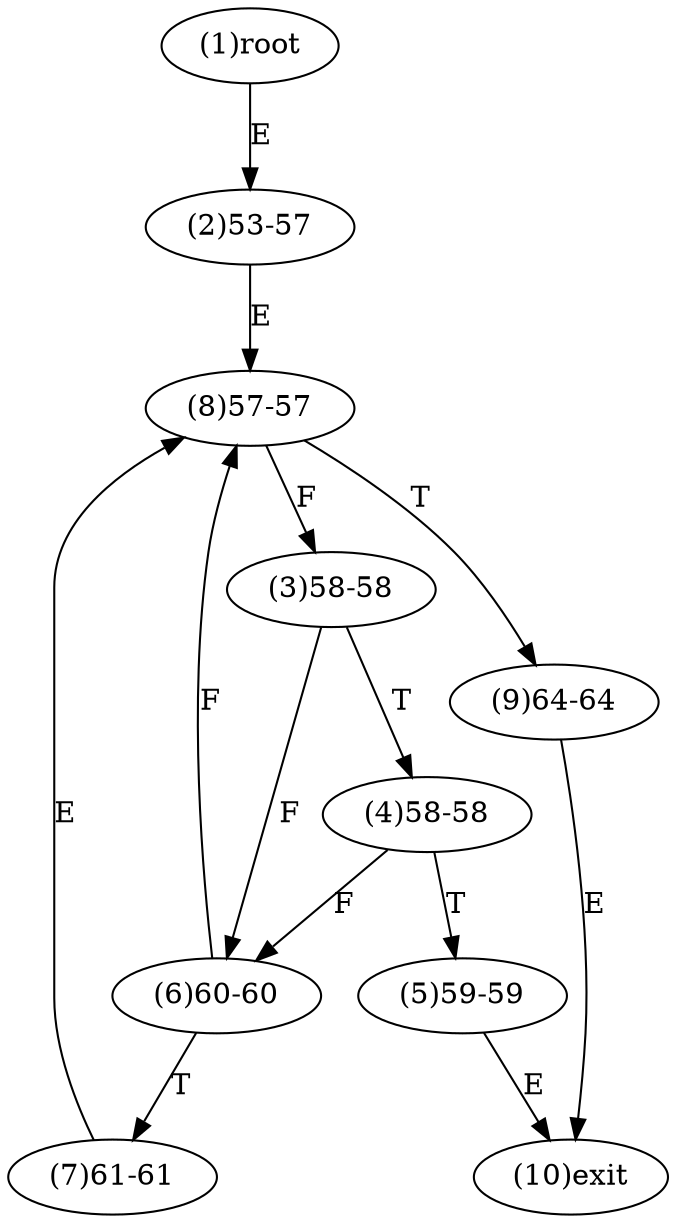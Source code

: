 digraph "" { 
1[ label="(1)root"];
2[ label="(2)53-57"];
3[ label="(3)58-58"];
4[ label="(4)58-58"];
5[ label="(5)59-59"];
6[ label="(6)60-60"];
7[ label="(7)61-61"];
8[ label="(8)57-57"];
9[ label="(9)64-64"];
10[ label="(10)exit"];
1->2[ label="E"];
2->8[ label="E"];
3->6[ label="F"];
3->4[ label="T"];
4->6[ label="F"];
4->5[ label="T"];
5->10[ label="E"];
6->8[ label="F"];
6->7[ label="T"];
7->8[ label="E"];
8->3[ label="F"];
8->9[ label="T"];
9->10[ label="E"];
}